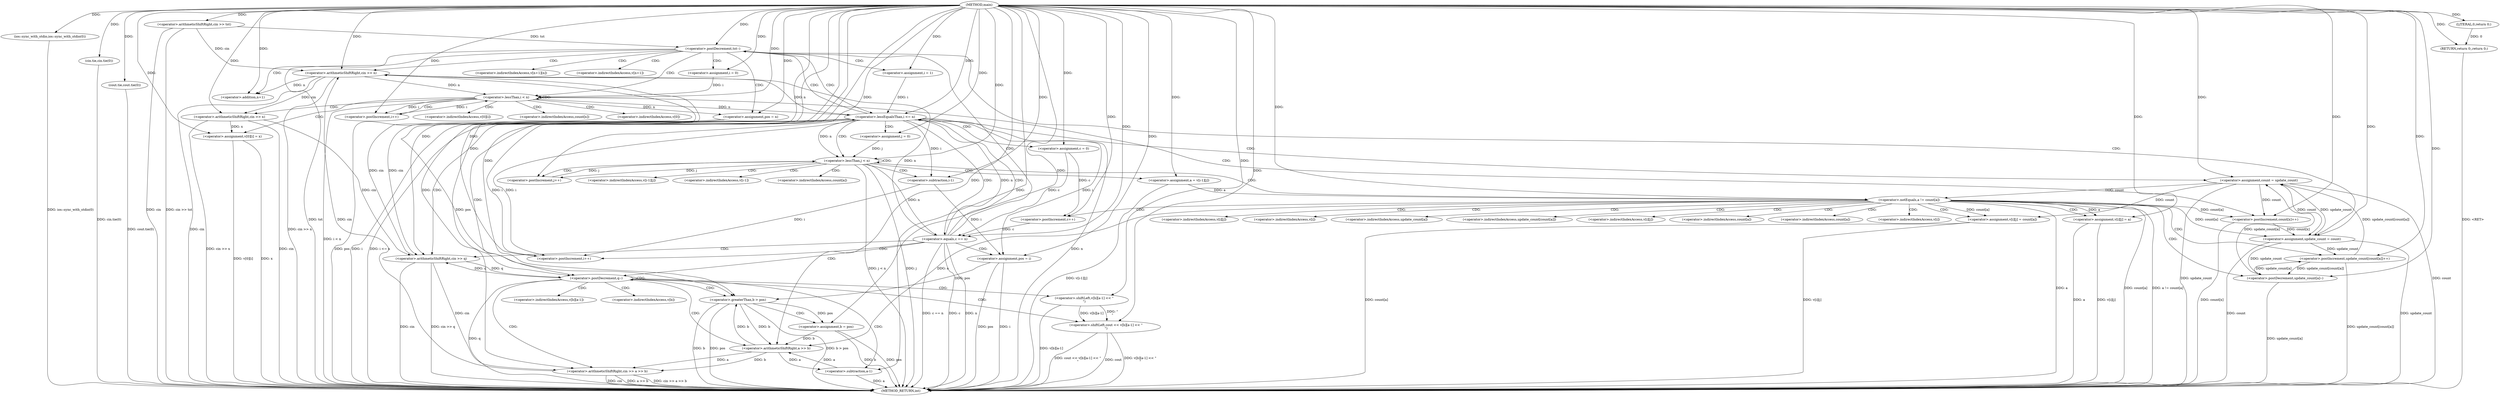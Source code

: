 digraph "main" {  
"1000103" [label = "(METHOD,main)" ]
"1000286" [label = "(METHOD_RETURN,int)" ]
"1000105" [label = "(ios::sync_with_stdio,ios::sync_with_stdio(0))" ]
"1000107" [label = "(cin.tie,cin.tie(0))" ]
"1000109" [label = "(cout.tie,cout.tie(0))" ]
"1000112" [label = "(<operator>.arithmeticShiftRight,cin >> tst)" ]
"1000284" [label = "(RETURN,return 0;,return 0;)" ]
"1000116" [label = "(<operator>.postDecrement,tst--)" ]
"1000285" [label = "(LITERAL,0,return 0;)" ]
"1000120" [label = "(<operator>.arithmeticShiftRight,cin >> n)" ]
"1000158" [label = "(<operator>.assignment,update_count = count)" ]
"1000162" [label = "(<operator>.assignment,pos = n)" ]
"1000251" [label = "(<operator>.arithmeticShiftRight,cin >> q)" ]
"1000133" [label = "(<operator>.assignment,i = 0)" ]
"1000136" [label = "(<operator>.lessThan,i < n)" ]
"1000139" [label = "(<operator>.postIncrement,i++)" ]
"1000167" [label = "(<operator>.assignment,i = 1)" ]
"1000170" [label = "(<operator>.lessEqualsThan,i <= n)" ]
"1000173" [label = "(<operator>.postIncrement,i++)" ]
"1000255" [label = "(<operator>.postDecrement,q--)" ]
"1000143" [label = "(<operator>.arithmeticShiftRight,cin >> x)" ]
"1000146" [label = "(<operator>.assignment,v[0][i] = x)" ]
"1000153" [label = "(<operator>.postIncrement,count[x]++)" ]
"1000176" [label = "(<operator>.assignment,count = update_count)" ]
"1000180" [label = "(<operator>.assignment,c = 0)" ]
"1000260" [label = "(<operator>.arithmeticShiftRight,cin >> a >> b)" ]
"1000273" [label = "(<operator>.shiftLeft,cout << v[b][a-1] << \"\n\")" ]
"1000127" [label = "(<operator>.addition,n+1)" ]
"1000185" [label = "(<operator>.assignment,j = 0)" ]
"1000188" [label = "(<operator>.lessThan,j < n)" ]
"1000191" [label = "(<operator>.postIncrement,j++)" ]
"1000242" [label = "(<operator>.equals,c == n)" ]
"1000266" [label = "(<operator>.greaterThan,b > pos)" ]
"1000195" [label = "(<operator>.assignment,a = v[i-1][j])" ]
"1000246" [label = "(<operator>.assignment,pos = i)" ]
"1000262" [label = "(<operator>.arithmeticShiftRight,a >> b)" ]
"1000270" [label = "(<operator>.assignment,b = pos)" ]
"1000275" [label = "(<operator>.shiftLeft,v[b][a-1] << \"\n\")" ]
"1000205" [label = "(<operator>.notEquals,a != count[a])" ]
"1000211" [label = "(<operator>.postDecrement,update_count[a]--)" ]
"1000215" [label = "(<operator>.postIncrement,update_count[count[a]]++)" ]
"1000221" [label = "(<operator>.assignment,v[i][j] = count[a])" ]
"1000280" [label = "(<operator>.subtraction,a-1)" ]
"1000232" [label = "(<operator>.assignment,v[i][j] = a)" ]
"1000239" [label = "(<operator>.postIncrement,c++)" ]
"1000200" [label = "(<operator>.subtraction,i-1)" ]
"1000124" [label = "(<operator>.indirectIndexAccess,v[n+1][n])" ]
"1000125" [label = "(<operator>.indirectIndexAccess,v[n+1])" ]
"1000147" [label = "(<operator>.indirectIndexAccess,v[0][i])" ]
"1000154" [label = "(<operator>.indirectIndexAccess,count[x])" ]
"1000148" [label = "(<operator>.indirectIndexAccess,v[0])" ]
"1000276" [label = "(<operator>.indirectIndexAccess,v[b][a-1])" ]
"1000197" [label = "(<operator>.indirectIndexAccess,v[i-1][j])" ]
"1000277" [label = "(<operator>.indirectIndexAccess,v[b])" ]
"1000198" [label = "(<operator>.indirectIndexAccess,v[i-1])" ]
"1000207" [label = "(<operator>.indirectIndexAccess,count[a])" ]
"1000212" [label = "(<operator>.indirectIndexAccess,update_count[a])" ]
"1000216" [label = "(<operator>.indirectIndexAccess,update_count[count[a]])" ]
"1000222" [label = "(<operator>.indirectIndexAccess,v[i][j])" ]
"1000227" [label = "(<operator>.indirectIndexAccess,count[a])" ]
"1000218" [label = "(<operator>.indirectIndexAccess,count[a])" ]
"1000223" [label = "(<operator>.indirectIndexAccess,v[i])" ]
"1000233" [label = "(<operator>.indirectIndexAccess,v[i][j])" ]
"1000234" [label = "(<operator>.indirectIndexAccess,v[i])" ]
  "1000105" -> "1000286"  [ label = "DDG: ios::sync_with_stdio(0)"] 
  "1000107" -> "1000286"  [ label = "DDG: cin.tie(0)"] 
  "1000109" -> "1000286"  [ label = "DDG: cout.tie(0)"] 
  "1000112" -> "1000286"  [ label = "DDG: cin"] 
  "1000112" -> "1000286"  [ label = "DDG: cin >> tst"] 
  "1000116" -> "1000286"  [ label = "DDG: tst"] 
  "1000120" -> "1000286"  [ label = "DDG: cin"] 
  "1000120" -> "1000286"  [ label = "DDG: cin >> n"] 
  "1000136" -> "1000286"  [ label = "DDG: i < n"] 
  "1000158" -> "1000286"  [ label = "DDG: update_count"] 
  "1000158" -> "1000286"  [ label = "DDG: count"] 
  "1000162" -> "1000286"  [ label = "DDG: pos"] 
  "1000170" -> "1000286"  [ label = "DDG: i"] 
  "1000170" -> "1000286"  [ label = "DDG: n"] 
  "1000170" -> "1000286"  [ label = "DDG: i <= n"] 
  "1000176" -> "1000286"  [ label = "DDG: count"] 
  "1000176" -> "1000286"  [ label = "DDG: update_count"] 
  "1000188" -> "1000286"  [ label = "DDG: j"] 
  "1000188" -> "1000286"  [ label = "DDG: j < n"] 
  "1000242" -> "1000286"  [ label = "DDG: c"] 
  "1000242" -> "1000286"  [ label = "DDG: n"] 
  "1000242" -> "1000286"  [ label = "DDG: c == n"] 
  "1000246" -> "1000286"  [ label = "DDG: pos"] 
  "1000246" -> "1000286"  [ label = "DDG: i"] 
  "1000251" -> "1000286"  [ label = "DDG: cin"] 
  "1000251" -> "1000286"  [ label = "DDG: cin >> q"] 
  "1000255" -> "1000286"  [ label = "DDG: q"] 
  "1000260" -> "1000286"  [ label = "DDG: cin"] 
  "1000260" -> "1000286"  [ label = "DDG: a >> b"] 
  "1000260" -> "1000286"  [ label = "DDG: cin >> a >> b"] 
  "1000266" -> "1000286"  [ label = "DDG: b"] 
  "1000266" -> "1000286"  [ label = "DDG: pos"] 
  "1000266" -> "1000286"  [ label = "DDG: b > pos"] 
  "1000270" -> "1000286"  [ label = "DDG: b"] 
  "1000270" -> "1000286"  [ label = "DDG: pos"] 
  "1000280" -> "1000286"  [ label = "DDG: a"] 
  "1000275" -> "1000286"  [ label = "DDG: v[b][a-1]"] 
  "1000273" -> "1000286"  [ label = "DDG: v[b][a-1] << \"\n\""] 
  "1000273" -> "1000286"  [ label = "DDG: cout << v[b][a-1] << \"\n\""] 
  "1000195" -> "1000286"  [ label = "DDG: v[i-1][j]"] 
  "1000205" -> "1000286"  [ label = "DDG: a"] 
  "1000205" -> "1000286"  [ label = "DDG: count[a]"] 
  "1000205" -> "1000286"  [ label = "DDG: a != count[a]"] 
  "1000232" -> "1000286"  [ label = "DDG: v[i][j]"] 
  "1000232" -> "1000286"  [ label = "DDG: a"] 
  "1000211" -> "1000286"  [ label = "DDG: update_count[a]"] 
  "1000215" -> "1000286"  [ label = "DDG: update_count[count[a]]"] 
  "1000221" -> "1000286"  [ label = "DDG: v[i][j]"] 
  "1000221" -> "1000286"  [ label = "DDG: count[a]"] 
  "1000143" -> "1000286"  [ label = "DDG: cin"] 
  "1000143" -> "1000286"  [ label = "DDG: cin >> x"] 
  "1000146" -> "1000286"  [ label = "DDG: v[0][i]"] 
  "1000146" -> "1000286"  [ label = "DDG: x"] 
  "1000153" -> "1000286"  [ label = "DDG: count[x]"] 
  "1000284" -> "1000286"  [ label = "DDG: <RET>"] 
  "1000273" -> "1000286"  [ label = "DDG: cout"] 
  "1000285" -> "1000284"  [ label = "DDG: 0"] 
  "1000103" -> "1000284"  [ label = "DDG: "] 
  "1000103" -> "1000105"  [ label = "DDG: "] 
  "1000103" -> "1000107"  [ label = "DDG: "] 
  "1000103" -> "1000109"  [ label = "DDG: "] 
  "1000103" -> "1000112"  [ label = "DDG: "] 
  "1000103" -> "1000285"  [ label = "DDG: "] 
  "1000112" -> "1000116"  [ label = "DDG: tst"] 
  "1000103" -> "1000116"  [ label = "DDG: "] 
  "1000176" -> "1000158"  [ label = "DDG: count"] 
  "1000205" -> "1000158"  [ label = "DDG: count[a]"] 
  "1000153" -> "1000158"  [ label = "DDG: count[x]"] 
  "1000103" -> "1000158"  [ label = "DDG: "] 
  "1000136" -> "1000162"  [ label = "DDG: n"] 
  "1000103" -> "1000162"  [ label = "DDG: "] 
  "1000112" -> "1000120"  [ label = "DDG: cin"] 
  "1000251" -> "1000120"  [ label = "DDG: cin"] 
  "1000260" -> "1000120"  [ label = "DDG: cin"] 
  "1000103" -> "1000120"  [ label = "DDG: "] 
  "1000170" -> "1000120"  [ label = "DDG: n"] 
  "1000242" -> "1000120"  [ label = "DDG: n"] 
  "1000103" -> "1000133"  [ label = "DDG: "] 
  "1000103" -> "1000167"  [ label = "DDG: "] 
  "1000120" -> "1000251"  [ label = "DDG: cin"] 
  "1000143" -> "1000251"  [ label = "DDG: cin"] 
  "1000103" -> "1000251"  [ label = "DDG: "] 
  "1000255" -> "1000251"  [ label = "DDG: q"] 
  "1000133" -> "1000136"  [ label = "DDG: i"] 
  "1000139" -> "1000136"  [ label = "DDG: i"] 
  "1000103" -> "1000136"  [ label = "DDG: "] 
  "1000120" -> "1000136"  [ label = "DDG: n"] 
  "1000136" -> "1000139"  [ label = "DDG: i"] 
  "1000103" -> "1000139"  [ label = "DDG: "] 
  "1000143" -> "1000146"  [ label = "DDG: x"] 
  "1000103" -> "1000146"  [ label = "DDG: "] 
  "1000167" -> "1000170"  [ label = "DDG: i"] 
  "1000173" -> "1000170"  [ label = "DDG: i"] 
  "1000103" -> "1000170"  [ label = "DDG: "] 
  "1000242" -> "1000170"  [ label = "DDG: n"] 
  "1000136" -> "1000170"  [ label = "DDG: n"] 
  "1000170" -> "1000173"  [ label = "DDG: i"] 
  "1000200" -> "1000173"  [ label = "DDG: i"] 
  "1000103" -> "1000173"  [ label = "DDG: "] 
  "1000158" -> "1000176"  [ label = "DDG: update_count"] 
  "1000211" -> "1000176"  [ label = "DDG: update_count[a]"] 
  "1000215" -> "1000176"  [ label = "DDG: update_count[count[a]]"] 
  "1000103" -> "1000176"  [ label = "DDG: "] 
  "1000103" -> "1000180"  [ label = "DDG: "] 
  "1000251" -> "1000255"  [ label = "DDG: q"] 
  "1000103" -> "1000255"  [ label = "DDG: "] 
  "1000120" -> "1000127"  [ label = "DDG: n"] 
  "1000103" -> "1000127"  [ label = "DDG: "] 
  "1000120" -> "1000143"  [ label = "DDG: cin"] 
  "1000103" -> "1000143"  [ label = "DDG: "] 
  "1000176" -> "1000153"  [ label = "DDG: count"] 
  "1000205" -> "1000153"  [ label = "DDG: count[a]"] 
  "1000103" -> "1000153"  [ label = "DDG: "] 
  "1000103" -> "1000185"  [ label = "DDG: "] 
  "1000251" -> "1000260"  [ label = "DDG: cin"] 
  "1000103" -> "1000260"  [ label = "DDG: "] 
  "1000262" -> "1000260"  [ label = "DDG: a"] 
  "1000262" -> "1000260"  [ label = "DDG: b"] 
  "1000103" -> "1000273"  [ label = "DDG: "] 
  "1000275" -> "1000273"  [ label = "DDG: \"\n\""] 
  "1000275" -> "1000273"  [ label = "DDG: v[b][a-1]"] 
  "1000185" -> "1000188"  [ label = "DDG: j"] 
  "1000191" -> "1000188"  [ label = "DDG: j"] 
  "1000103" -> "1000188"  [ label = "DDG: "] 
  "1000170" -> "1000188"  [ label = "DDG: n"] 
  "1000188" -> "1000191"  [ label = "DDG: j"] 
  "1000103" -> "1000191"  [ label = "DDG: "] 
  "1000180" -> "1000242"  [ label = "DDG: c"] 
  "1000239" -> "1000242"  [ label = "DDG: c"] 
  "1000103" -> "1000242"  [ label = "DDG: "] 
  "1000188" -> "1000242"  [ label = "DDG: n"] 
  "1000170" -> "1000246"  [ label = "DDG: i"] 
  "1000200" -> "1000246"  [ label = "DDG: i"] 
  "1000103" -> "1000246"  [ label = "DDG: "] 
  "1000280" -> "1000262"  [ label = "DDG: a"] 
  "1000205" -> "1000262"  [ label = "DDG: a"] 
  "1000103" -> "1000262"  [ label = "DDG: "] 
  "1000266" -> "1000262"  [ label = "DDG: b"] 
  "1000270" -> "1000262"  [ label = "DDG: b"] 
  "1000262" -> "1000266"  [ label = "DDG: b"] 
  "1000103" -> "1000266"  [ label = "DDG: "] 
  "1000162" -> "1000266"  [ label = "DDG: pos"] 
  "1000246" -> "1000266"  [ label = "DDG: pos"] 
  "1000266" -> "1000270"  [ label = "DDG: pos"] 
  "1000103" -> "1000270"  [ label = "DDG: "] 
  "1000103" -> "1000275"  [ label = "DDG: "] 
  "1000103" -> "1000195"  [ label = "DDG: "] 
  "1000195" -> "1000205"  [ label = "DDG: a"] 
  "1000103" -> "1000205"  [ label = "DDG: "] 
  "1000176" -> "1000205"  [ label = "DDG: count"] 
  "1000176" -> "1000221"  [ label = "DDG: count"] 
  "1000205" -> "1000221"  [ label = "DDG: count[a]"] 
  "1000262" -> "1000280"  [ label = "DDG: a"] 
  "1000103" -> "1000280"  [ label = "DDG: "] 
  "1000158" -> "1000211"  [ label = "DDG: update_count"] 
  "1000215" -> "1000211"  [ label = "DDG: update_count[count[a]]"] 
  "1000103" -> "1000211"  [ label = "DDG: "] 
  "1000158" -> "1000215"  [ label = "DDG: update_count"] 
  "1000211" -> "1000215"  [ label = "DDG: update_count[a]"] 
  "1000103" -> "1000215"  [ label = "DDG: "] 
  "1000205" -> "1000232"  [ label = "DDG: a"] 
  "1000103" -> "1000232"  [ label = "DDG: "] 
  "1000170" -> "1000200"  [ label = "DDG: i"] 
  "1000103" -> "1000200"  [ label = "DDG: "] 
  "1000180" -> "1000239"  [ label = "DDG: c"] 
  "1000103" -> "1000239"  [ label = "DDG: "] 
  "1000116" -> "1000125"  [ label = "CDG: "] 
  "1000116" -> "1000127"  [ label = "CDG: "] 
  "1000116" -> "1000133"  [ label = "CDG: "] 
  "1000116" -> "1000120"  [ label = "CDG: "] 
  "1000116" -> "1000167"  [ label = "CDG: "] 
  "1000116" -> "1000136"  [ label = "CDG: "] 
  "1000116" -> "1000158"  [ label = "CDG: "] 
  "1000116" -> "1000124"  [ label = "CDG: "] 
  "1000116" -> "1000170"  [ label = "CDG: "] 
  "1000116" -> "1000162"  [ label = "CDG: "] 
  "1000136" -> "1000139"  [ label = "CDG: "] 
  "1000136" -> "1000148"  [ label = "CDG: "] 
  "1000136" -> "1000154"  [ label = "CDG: "] 
  "1000136" -> "1000146"  [ label = "CDG: "] 
  "1000136" -> "1000153"  [ label = "CDG: "] 
  "1000136" -> "1000136"  [ label = "CDG: "] 
  "1000136" -> "1000143"  [ label = "CDG: "] 
  "1000136" -> "1000147"  [ label = "CDG: "] 
  "1000170" -> "1000180"  [ label = "CDG: "] 
  "1000170" -> "1000255"  [ label = "CDG: "] 
  "1000170" -> "1000251"  [ label = "CDG: "] 
  "1000170" -> "1000116"  [ label = "CDG: "] 
  "1000170" -> "1000188"  [ label = "CDG: "] 
  "1000170" -> "1000242"  [ label = "CDG: "] 
  "1000170" -> "1000176"  [ label = "CDG: "] 
  "1000170" -> "1000185"  [ label = "CDG: "] 
  "1000255" -> "1000276"  [ label = "CDG: "] 
  "1000255" -> "1000260"  [ label = "CDG: "] 
  "1000255" -> "1000255"  [ label = "CDG: "] 
  "1000255" -> "1000277"  [ label = "CDG: "] 
  "1000255" -> "1000273"  [ label = "CDG: "] 
  "1000255" -> "1000266"  [ label = "CDG: "] 
  "1000255" -> "1000262"  [ label = "CDG: "] 
  "1000255" -> "1000280"  [ label = "CDG: "] 
  "1000255" -> "1000275"  [ label = "CDG: "] 
  "1000188" -> "1000200"  [ label = "CDG: "] 
  "1000188" -> "1000191"  [ label = "CDG: "] 
  "1000188" -> "1000197"  [ label = "CDG: "] 
  "1000188" -> "1000188"  [ label = "CDG: "] 
  "1000188" -> "1000198"  [ label = "CDG: "] 
  "1000188" -> "1000195"  [ label = "CDG: "] 
  "1000188" -> "1000207"  [ label = "CDG: "] 
  "1000188" -> "1000205"  [ label = "CDG: "] 
  "1000242" -> "1000246"  [ label = "CDG: "] 
  "1000242" -> "1000173"  [ label = "CDG: "] 
  "1000242" -> "1000170"  [ label = "CDG: "] 
  "1000242" -> "1000255"  [ label = "CDG: "] 
  "1000242" -> "1000251"  [ label = "CDG: "] 
  "1000242" -> "1000116"  [ label = "CDG: "] 
  "1000266" -> "1000270"  [ label = "CDG: "] 
  "1000205" -> "1000211"  [ label = "CDG: "] 
  "1000205" -> "1000221"  [ label = "CDG: "] 
  "1000205" -> "1000233"  [ label = "CDG: "] 
  "1000205" -> "1000227"  [ label = "CDG: "] 
  "1000205" -> "1000216"  [ label = "CDG: "] 
  "1000205" -> "1000222"  [ label = "CDG: "] 
  "1000205" -> "1000232"  [ label = "CDG: "] 
  "1000205" -> "1000239"  [ label = "CDG: "] 
  "1000205" -> "1000212"  [ label = "CDG: "] 
  "1000205" -> "1000215"  [ label = "CDG: "] 
  "1000205" -> "1000234"  [ label = "CDG: "] 
  "1000205" -> "1000218"  [ label = "CDG: "] 
  "1000205" -> "1000223"  [ label = "CDG: "] 
}
